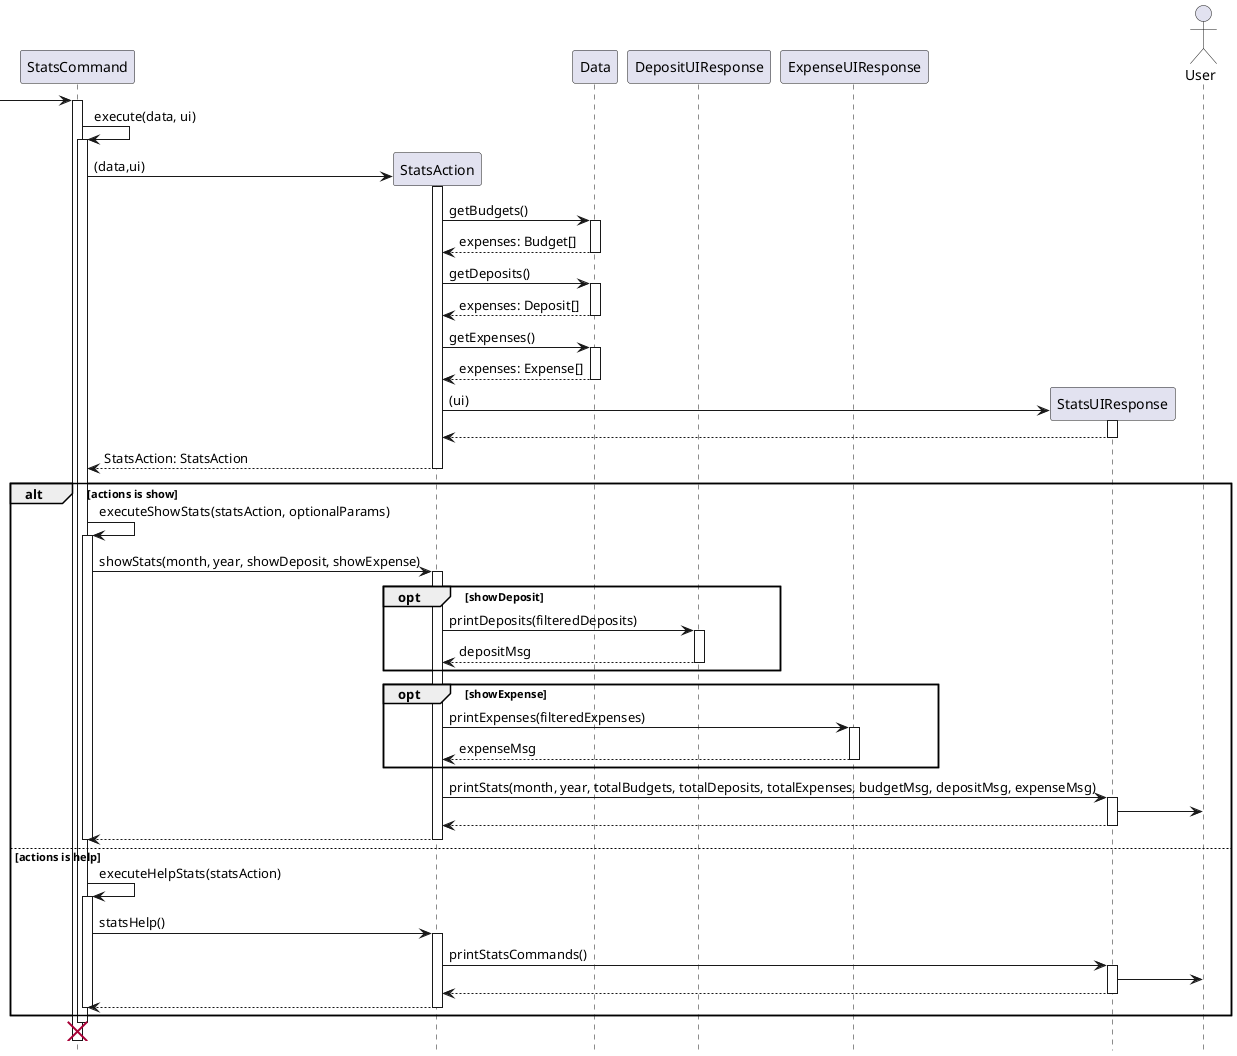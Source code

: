 @startuml

hide footbox

participant StatsCommand
participant StatsAction
participant Data
participant DepositUIResponse
participant ExpenseUIResponse
participant StatsUIResponse
actor User

 -> "StatsCommand":

activate "StatsCommand"
"StatsCommand" -> "StatsCommand": execute(data, ui)
activate  "StatsCommand"
deactivate "Data"

"StatsCommand" -> "StatsAction" ** : (data,ui)
activate "StatsAction"

"StatsAction" -> "Data": getBudgets()
activate "Data"
return expenses: Budget[]
"StatsAction" -> "Data": getDeposits()
activate "Data"
return expenses: Deposit[]
"StatsAction" -> "Data": getExpenses()
activate "Data"
return expenses: Expense[]

"StatsAction" -> "StatsUIResponse" ** : (ui)
activate "StatsUIResponse"
"StatsUIResponse" --> "StatsAction"
deactivate "StatsUIResponse"

return StatsAction: StatsAction
deactivate "StatsAction"


alt actions is show
"StatsCommand" -> "StatsCommand": executeShowStats(statsAction, optionalParams)
activate "StatsCommand"
"StatsCommand" -> "StatsAction" : showStats(month, year, showDeposit, showExpense)
activate "StatsAction"

opt showDeposit
"StatsAction" -> "DepositUIResponse": printDeposits(filteredDeposits)
activate "DepositUIResponse"
return depositMsg
end

opt showExpense
"StatsAction" -> "ExpenseUIResponse": printExpenses(filteredExpenses)
activate "ExpenseUIResponse"
return expenseMsg
end

"StatsAction" -> "StatsUIResponse" : printStats(month, year, totalBudgets, totalDeposits, totalExpenses, budgetMsg, depositMsg, expenseMsg)
activate "StatsUIResponse"
"StatsUIResponse" -> User
return
return

deactivate "StatsCommand"

else actions is help
"StatsCommand" -> "StatsCommand": executeHelpStats(statsAction)
activate "StatsCommand"
"StatsCommand" -> "StatsAction" : statsHelp()
activate "StatsAction"
"StatsAction" -> "StatsUIResponse" : printStatsCommands()
activate "StatsUIResponse"
"StatsUIResponse" -> User
return
return

deactivate "StatsCommand"
end

destroy "StatsCommand"
deactivate "StatsCommand"

@enduml